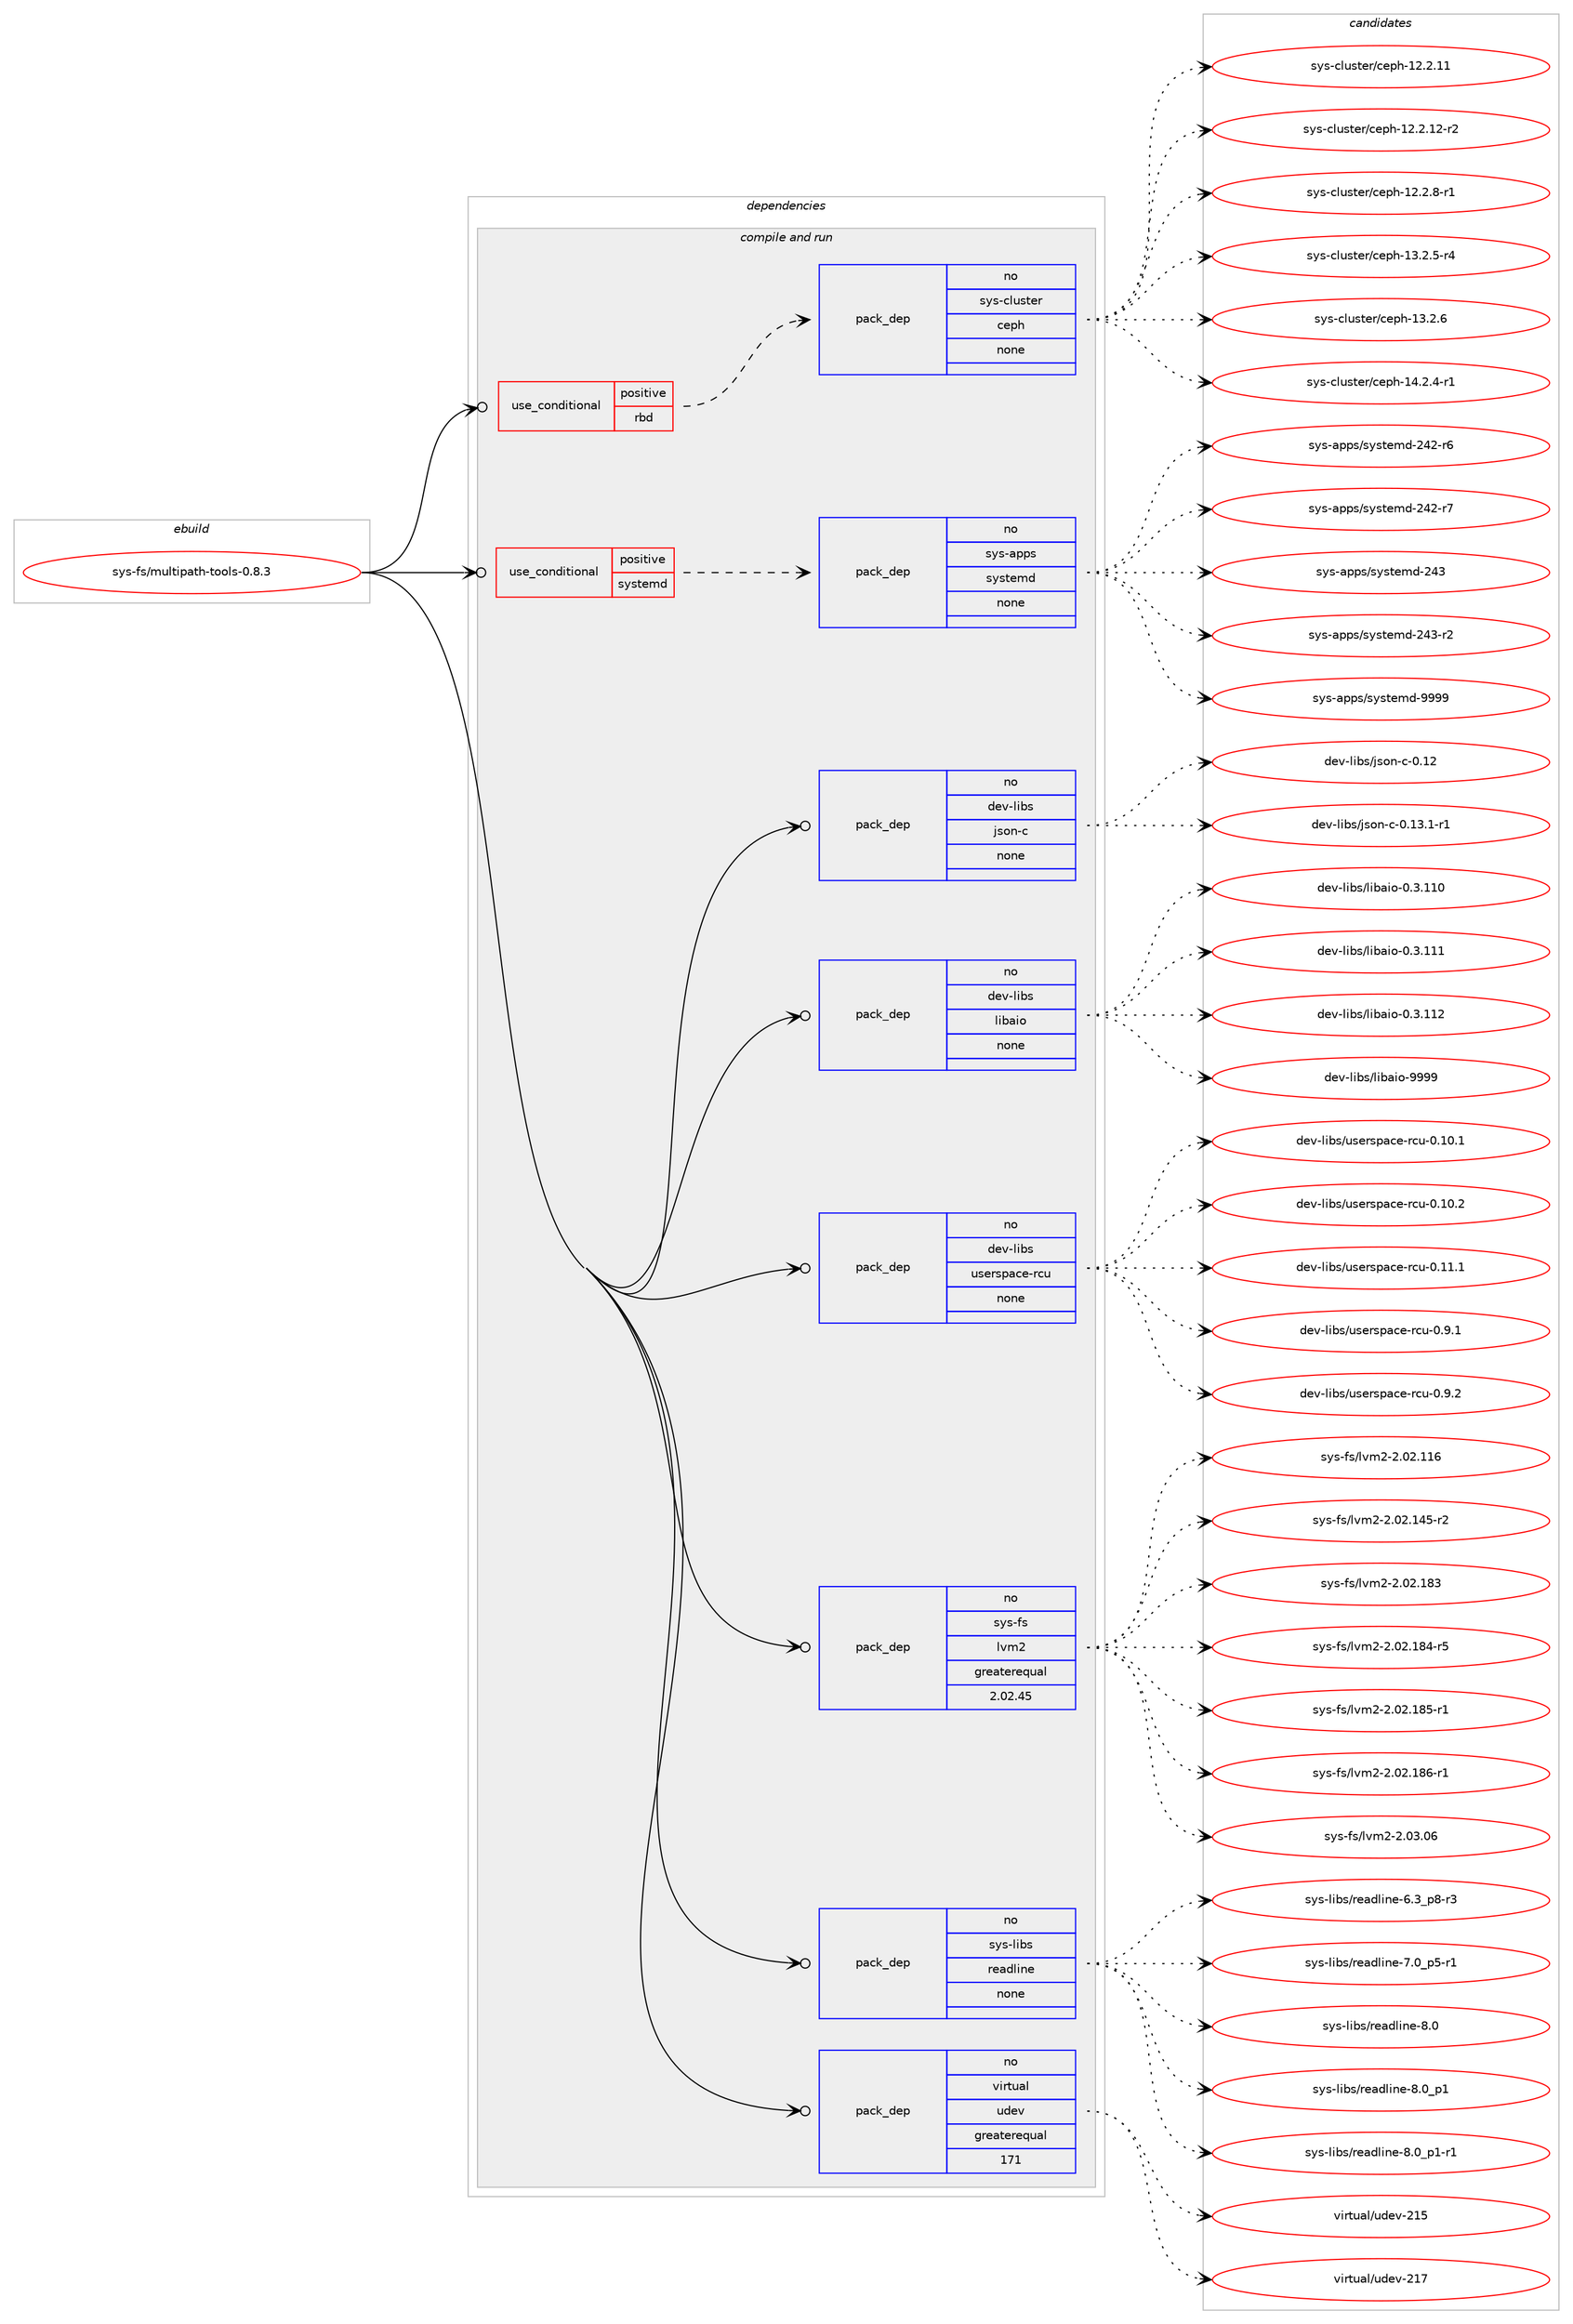 digraph prolog {

# *************
# Graph options
# *************

newrank=true;
concentrate=true;
compound=true;
graph [rankdir=LR,fontname=Helvetica,fontsize=10,ranksep=1.5];#, ranksep=2.5, nodesep=0.2];
edge  [arrowhead=vee];
node  [fontname=Helvetica,fontsize=10];

# **********
# The ebuild
# **********

subgraph cluster_leftcol {
color=gray;
rank=same;
label=<<i>ebuild</i>>;
id [label="sys-fs/multipath-tools-0.8.3", color=red, width=4, href="../sys-fs/multipath-tools-0.8.3.svg"];
}

# ****************
# The dependencies
# ****************

subgraph cluster_midcol {
color=gray;
label=<<i>dependencies</i>>;
subgraph cluster_compile {
fillcolor="#eeeeee";
style=filled;
label=<<i>compile</i>>;
}
subgraph cluster_compileandrun {
fillcolor="#eeeeee";
style=filled;
label=<<i>compile and run</i>>;
subgraph cond214520 {
dependency892647 [label=<<TABLE BORDER="0" CELLBORDER="1" CELLSPACING="0" CELLPADDING="4"><TR><TD ROWSPAN="3" CELLPADDING="10">use_conditional</TD></TR><TR><TD>positive</TD></TR><TR><TD>rbd</TD></TR></TABLE>>, shape=none, color=red];
subgraph pack662474 {
dependency892648 [label=<<TABLE BORDER="0" CELLBORDER="1" CELLSPACING="0" CELLPADDING="4" WIDTH="220"><TR><TD ROWSPAN="6" CELLPADDING="30">pack_dep</TD></TR><TR><TD WIDTH="110">no</TD></TR><TR><TD>sys-cluster</TD></TR><TR><TD>ceph</TD></TR><TR><TD>none</TD></TR><TR><TD></TD></TR></TABLE>>, shape=none, color=blue];
}
dependency892647:e -> dependency892648:w [weight=20,style="dashed",arrowhead="vee"];
}
id:e -> dependency892647:w [weight=20,style="solid",arrowhead="odotvee"];
subgraph cond214521 {
dependency892649 [label=<<TABLE BORDER="0" CELLBORDER="1" CELLSPACING="0" CELLPADDING="4"><TR><TD ROWSPAN="3" CELLPADDING="10">use_conditional</TD></TR><TR><TD>positive</TD></TR><TR><TD>systemd</TD></TR></TABLE>>, shape=none, color=red];
subgraph pack662475 {
dependency892650 [label=<<TABLE BORDER="0" CELLBORDER="1" CELLSPACING="0" CELLPADDING="4" WIDTH="220"><TR><TD ROWSPAN="6" CELLPADDING="30">pack_dep</TD></TR><TR><TD WIDTH="110">no</TD></TR><TR><TD>sys-apps</TD></TR><TR><TD>systemd</TD></TR><TR><TD>none</TD></TR><TR><TD></TD></TR></TABLE>>, shape=none, color=blue];
}
dependency892649:e -> dependency892650:w [weight=20,style="dashed",arrowhead="vee"];
}
id:e -> dependency892649:w [weight=20,style="solid",arrowhead="odotvee"];
subgraph pack662476 {
dependency892651 [label=<<TABLE BORDER="0" CELLBORDER="1" CELLSPACING="0" CELLPADDING="4" WIDTH="220"><TR><TD ROWSPAN="6" CELLPADDING="30">pack_dep</TD></TR><TR><TD WIDTH="110">no</TD></TR><TR><TD>dev-libs</TD></TR><TR><TD>json-c</TD></TR><TR><TD>none</TD></TR><TR><TD></TD></TR></TABLE>>, shape=none, color=blue];
}
id:e -> dependency892651:w [weight=20,style="solid",arrowhead="odotvee"];
subgraph pack662477 {
dependency892652 [label=<<TABLE BORDER="0" CELLBORDER="1" CELLSPACING="0" CELLPADDING="4" WIDTH="220"><TR><TD ROWSPAN="6" CELLPADDING="30">pack_dep</TD></TR><TR><TD WIDTH="110">no</TD></TR><TR><TD>dev-libs</TD></TR><TR><TD>libaio</TD></TR><TR><TD>none</TD></TR><TR><TD></TD></TR></TABLE>>, shape=none, color=blue];
}
id:e -> dependency892652:w [weight=20,style="solid",arrowhead="odotvee"];
subgraph pack662478 {
dependency892653 [label=<<TABLE BORDER="0" CELLBORDER="1" CELLSPACING="0" CELLPADDING="4" WIDTH="220"><TR><TD ROWSPAN="6" CELLPADDING="30">pack_dep</TD></TR><TR><TD WIDTH="110">no</TD></TR><TR><TD>dev-libs</TD></TR><TR><TD>userspace-rcu</TD></TR><TR><TD>none</TD></TR><TR><TD></TD></TR></TABLE>>, shape=none, color=blue];
}
id:e -> dependency892653:w [weight=20,style="solid",arrowhead="odotvee"];
subgraph pack662479 {
dependency892654 [label=<<TABLE BORDER="0" CELLBORDER="1" CELLSPACING="0" CELLPADDING="4" WIDTH="220"><TR><TD ROWSPAN="6" CELLPADDING="30">pack_dep</TD></TR><TR><TD WIDTH="110">no</TD></TR><TR><TD>sys-fs</TD></TR><TR><TD>lvm2</TD></TR><TR><TD>greaterequal</TD></TR><TR><TD>2.02.45</TD></TR></TABLE>>, shape=none, color=blue];
}
id:e -> dependency892654:w [weight=20,style="solid",arrowhead="odotvee"];
subgraph pack662480 {
dependency892655 [label=<<TABLE BORDER="0" CELLBORDER="1" CELLSPACING="0" CELLPADDING="4" WIDTH="220"><TR><TD ROWSPAN="6" CELLPADDING="30">pack_dep</TD></TR><TR><TD WIDTH="110">no</TD></TR><TR><TD>sys-libs</TD></TR><TR><TD>readline</TD></TR><TR><TD>none</TD></TR><TR><TD></TD></TR></TABLE>>, shape=none, color=blue];
}
id:e -> dependency892655:w [weight=20,style="solid",arrowhead="odotvee"];
subgraph pack662481 {
dependency892656 [label=<<TABLE BORDER="0" CELLBORDER="1" CELLSPACING="0" CELLPADDING="4" WIDTH="220"><TR><TD ROWSPAN="6" CELLPADDING="30">pack_dep</TD></TR><TR><TD WIDTH="110">no</TD></TR><TR><TD>virtual</TD></TR><TR><TD>udev</TD></TR><TR><TD>greaterequal</TD></TR><TR><TD>171</TD></TR></TABLE>>, shape=none, color=blue];
}
id:e -> dependency892656:w [weight=20,style="solid",arrowhead="odotvee"];
}
subgraph cluster_run {
fillcolor="#eeeeee";
style=filled;
label=<<i>run</i>>;
}
}

# **************
# The candidates
# **************

subgraph cluster_choices {
rank=same;
color=gray;
label=<<i>candidates</i>>;

subgraph choice662474 {
color=black;
nodesep=1;
choice115121115459910811711511610111447991011121044549504650464949 [label="sys-cluster/ceph-12.2.11", color=red, width=4,href="../sys-cluster/ceph-12.2.11.svg"];
choice1151211154599108117115116101114479910111210445495046504649504511450 [label="sys-cluster/ceph-12.2.12-r2", color=red, width=4,href="../sys-cluster/ceph-12.2.12-r2.svg"];
choice11512111545991081171151161011144799101112104454950465046564511449 [label="sys-cluster/ceph-12.2.8-r1", color=red, width=4,href="../sys-cluster/ceph-12.2.8-r1.svg"];
choice11512111545991081171151161011144799101112104454951465046534511452 [label="sys-cluster/ceph-13.2.5-r4", color=red, width=4,href="../sys-cluster/ceph-13.2.5-r4.svg"];
choice1151211154599108117115116101114479910111210445495146504654 [label="sys-cluster/ceph-13.2.6", color=red, width=4,href="../sys-cluster/ceph-13.2.6.svg"];
choice11512111545991081171151161011144799101112104454952465046524511449 [label="sys-cluster/ceph-14.2.4-r1", color=red, width=4,href="../sys-cluster/ceph-14.2.4-r1.svg"];
dependency892648:e -> choice115121115459910811711511610111447991011121044549504650464949:w [style=dotted,weight="100"];
dependency892648:e -> choice1151211154599108117115116101114479910111210445495046504649504511450:w [style=dotted,weight="100"];
dependency892648:e -> choice11512111545991081171151161011144799101112104454950465046564511449:w [style=dotted,weight="100"];
dependency892648:e -> choice11512111545991081171151161011144799101112104454951465046534511452:w [style=dotted,weight="100"];
dependency892648:e -> choice1151211154599108117115116101114479910111210445495146504654:w [style=dotted,weight="100"];
dependency892648:e -> choice11512111545991081171151161011144799101112104454952465046524511449:w [style=dotted,weight="100"];
}
subgraph choice662475 {
color=black;
nodesep=1;
choice115121115459711211211547115121115116101109100455052504511454 [label="sys-apps/systemd-242-r6", color=red, width=4,href="../sys-apps/systemd-242-r6.svg"];
choice115121115459711211211547115121115116101109100455052504511455 [label="sys-apps/systemd-242-r7", color=red, width=4,href="../sys-apps/systemd-242-r7.svg"];
choice11512111545971121121154711512111511610110910045505251 [label="sys-apps/systemd-243", color=red, width=4,href="../sys-apps/systemd-243.svg"];
choice115121115459711211211547115121115116101109100455052514511450 [label="sys-apps/systemd-243-r2", color=red, width=4,href="../sys-apps/systemd-243-r2.svg"];
choice1151211154597112112115471151211151161011091004557575757 [label="sys-apps/systemd-9999", color=red, width=4,href="../sys-apps/systemd-9999.svg"];
dependency892650:e -> choice115121115459711211211547115121115116101109100455052504511454:w [style=dotted,weight="100"];
dependency892650:e -> choice115121115459711211211547115121115116101109100455052504511455:w [style=dotted,weight="100"];
dependency892650:e -> choice11512111545971121121154711512111511610110910045505251:w [style=dotted,weight="100"];
dependency892650:e -> choice115121115459711211211547115121115116101109100455052514511450:w [style=dotted,weight="100"];
dependency892650:e -> choice1151211154597112112115471151211151161011091004557575757:w [style=dotted,weight="100"];
}
subgraph choice662476 {
color=black;
nodesep=1;
choice10010111845108105981154710611511111045994548464950 [label="dev-libs/json-c-0.12", color=red, width=4,href="../dev-libs/json-c-0.12.svg"];
choice1001011184510810598115471061151111104599454846495146494511449 [label="dev-libs/json-c-0.13.1-r1", color=red, width=4,href="../dev-libs/json-c-0.13.1-r1.svg"];
dependency892651:e -> choice10010111845108105981154710611511111045994548464950:w [style=dotted,weight="100"];
dependency892651:e -> choice1001011184510810598115471061151111104599454846495146494511449:w [style=dotted,weight="100"];
}
subgraph choice662477 {
color=black;
nodesep=1;
choice10010111845108105981154710810598971051114548465146494948 [label="dev-libs/libaio-0.3.110", color=red, width=4,href="../dev-libs/libaio-0.3.110.svg"];
choice10010111845108105981154710810598971051114548465146494949 [label="dev-libs/libaio-0.3.111", color=red, width=4,href="../dev-libs/libaio-0.3.111.svg"];
choice10010111845108105981154710810598971051114548465146494950 [label="dev-libs/libaio-0.3.112", color=red, width=4,href="../dev-libs/libaio-0.3.112.svg"];
choice10010111845108105981154710810598971051114557575757 [label="dev-libs/libaio-9999", color=red, width=4,href="../dev-libs/libaio-9999.svg"];
dependency892652:e -> choice10010111845108105981154710810598971051114548465146494948:w [style=dotted,weight="100"];
dependency892652:e -> choice10010111845108105981154710810598971051114548465146494949:w [style=dotted,weight="100"];
dependency892652:e -> choice10010111845108105981154710810598971051114548465146494950:w [style=dotted,weight="100"];
dependency892652:e -> choice10010111845108105981154710810598971051114557575757:w [style=dotted,weight="100"];
}
subgraph choice662478 {
color=black;
nodesep=1;
choice1001011184510810598115471171151011141151129799101451149911745484649484649 [label="dev-libs/userspace-rcu-0.10.1", color=red, width=4,href="../dev-libs/userspace-rcu-0.10.1.svg"];
choice1001011184510810598115471171151011141151129799101451149911745484649484650 [label="dev-libs/userspace-rcu-0.10.2", color=red, width=4,href="../dev-libs/userspace-rcu-0.10.2.svg"];
choice1001011184510810598115471171151011141151129799101451149911745484649494649 [label="dev-libs/userspace-rcu-0.11.1", color=red, width=4,href="../dev-libs/userspace-rcu-0.11.1.svg"];
choice10010111845108105981154711711510111411511297991014511499117454846574649 [label="dev-libs/userspace-rcu-0.9.1", color=red, width=4,href="../dev-libs/userspace-rcu-0.9.1.svg"];
choice10010111845108105981154711711510111411511297991014511499117454846574650 [label="dev-libs/userspace-rcu-0.9.2", color=red, width=4,href="../dev-libs/userspace-rcu-0.9.2.svg"];
dependency892653:e -> choice1001011184510810598115471171151011141151129799101451149911745484649484649:w [style=dotted,weight="100"];
dependency892653:e -> choice1001011184510810598115471171151011141151129799101451149911745484649484650:w [style=dotted,weight="100"];
dependency892653:e -> choice1001011184510810598115471171151011141151129799101451149911745484649494649:w [style=dotted,weight="100"];
dependency892653:e -> choice10010111845108105981154711711510111411511297991014511499117454846574649:w [style=dotted,weight="100"];
dependency892653:e -> choice10010111845108105981154711711510111411511297991014511499117454846574650:w [style=dotted,weight="100"];
}
subgraph choice662479 {
color=black;
nodesep=1;
choice115121115451021154710811810950455046485046494954 [label="sys-fs/lvm2-2.02.116", color=red, width=4,href="../sys-fs/lvm2-2.02.116.svg"];
choice1151211154510211547108118109504550464850464952534511450 [label="sys-fs/lvm2-2.02.145-r2", color=red, width=4,href="../sys-fs/lvm2-2.02.145-r2.svg"];
choice115121115451021154710811810950455046485046495651 [label="sys-fs/lvm2-2.02.183", color=red, width=4,href="../sys-fs/lvm2-2.02.183.svg"];
choice1151211154510211547108118109504550464850464956524511453 [label="sys-fs/lvm2-2.02.184-r5", color=red, width=4,href="../sys-fs/lvm2-2.02.184-r5.svg"];
choice1151211154510211547108118109504550464850464956534511449 [label="sys-fs/lvm2-2.02.185-r1", color=red, width=4,href="../sys-fs/lvm2-2.02.185-r1.svg"];
choice1151211154510211547108118109504550464850464956544511449 [label="sys-fs/lvm2-2.02.186-r1", color=red, width=4,href="../sys-fs/lvm2-2.02.186-r1.svg"];
choice1151211154510211547108118109504550464851464854 [label="sys-fs/lvm2-2.03.06", color=red, width=4,href="../sys-fs/lvm2-2.03.06.svg"];
dependency892654:e -> choice115121115451021154710811810950455046485046494954:w [style=dotted,weight="100"];
dependency892654:e -> choice1151211154510211547108118109504550464850464952534511450:w [style=dotted,weight="100"];
dependency892654:e -> choice115121115451021154710811810950455046485046495651:w [style=dotted,weight="100"];
dependency892654:e -> choice1151211154510211547108118109504550464850464956524511453:w [style=dotted,weight="100"];
dependency892654:e -> choice1151211154510211547108118109504550464850464956534511449:w [style=dotted,weight="100"];
dependency892654:e -> choice1151211154510211547108118109504550464850464956544511449:w [style=dotted,weight="100"];
dependency892654:e -> choice1151211154510211547108118109504550464851464854:w [style=dotted,weight="100"];
}
subgraph choice662480 {
color=black;
nodesep=1;
choice115121115451081059811547114101971001081051101014554465195112564511451 [label="sys-libs/readline-6.3_p8-r3", color=red, width=4,href="../sys-libs/readline-6.3_p8-r3.svg"];
choice115121115451081059811547114101971001081051101014555464895112534511449 [label="sys-libs/readline-7.0_p5-r1", color=red, width=4,href="../sys-libs/readline-7.0_p5-r1.svg"];
choice1151211154510810598115471141019710010810511010145564648 [label="sys-libs/readline-8.0", color=red, width=4,href="../sys-libs/readline-8.0.svg"];
choice11512111545108105981154711410197100108105110101455646489511249 [label="sys-libs/readline-8.0_p1", color=red, width=4,href="../sys-libs/readline-8.0_p1.svg"];
choice115121115451081059811547114101971001081051101014556464895112494511449 [label="sys-libs/readline-8.0_p1-r1", color=red, width=4,href="../sys-libs/readline-8.0_p1-r1.svg"];
dependency892655:e -> choice115121115451081059811547114101971001081051101014554465195112564511451:w [style=dotted,weight="100"];
dependency892655:e -> choice115121115451081059811547114101971001081051101014555464895112534511449:w [style=dotted,weight="100"];
dependency892655:e -> choice1151211154510810598115471141019710010810511010145564648:w [style=dotted,weight="100"];
dependency892655:e -> choice11512111545108105981154711410197100108105110101455646489511249:w [style=dotted,weight="100"];
dependency892655:e -> choice115121115451081059811547114101971001081051101014556464895112494511449:w [style=dotted,weight="100"];
}
subgraph choice662481 {
color=black;
nodesep=1;
choice118105114116117971084711710010111845504953 [label="virtual/udev-215", color=red, width=4,href="../virtual/udev-215.svg"];
choice118105114116117971084711710010111845504955 [label="virtual/udev-217", color=red, width=4,href="../virtual/udev-217.svg"];
dependency892656:e -> choice118105114116117971084711710010111845504953:w [style=dotted,weight="100"];
dependency892656:e -> choice118105114116117971084711710010111845504955:w [style=dotted,weight="100"];
}
}

}
